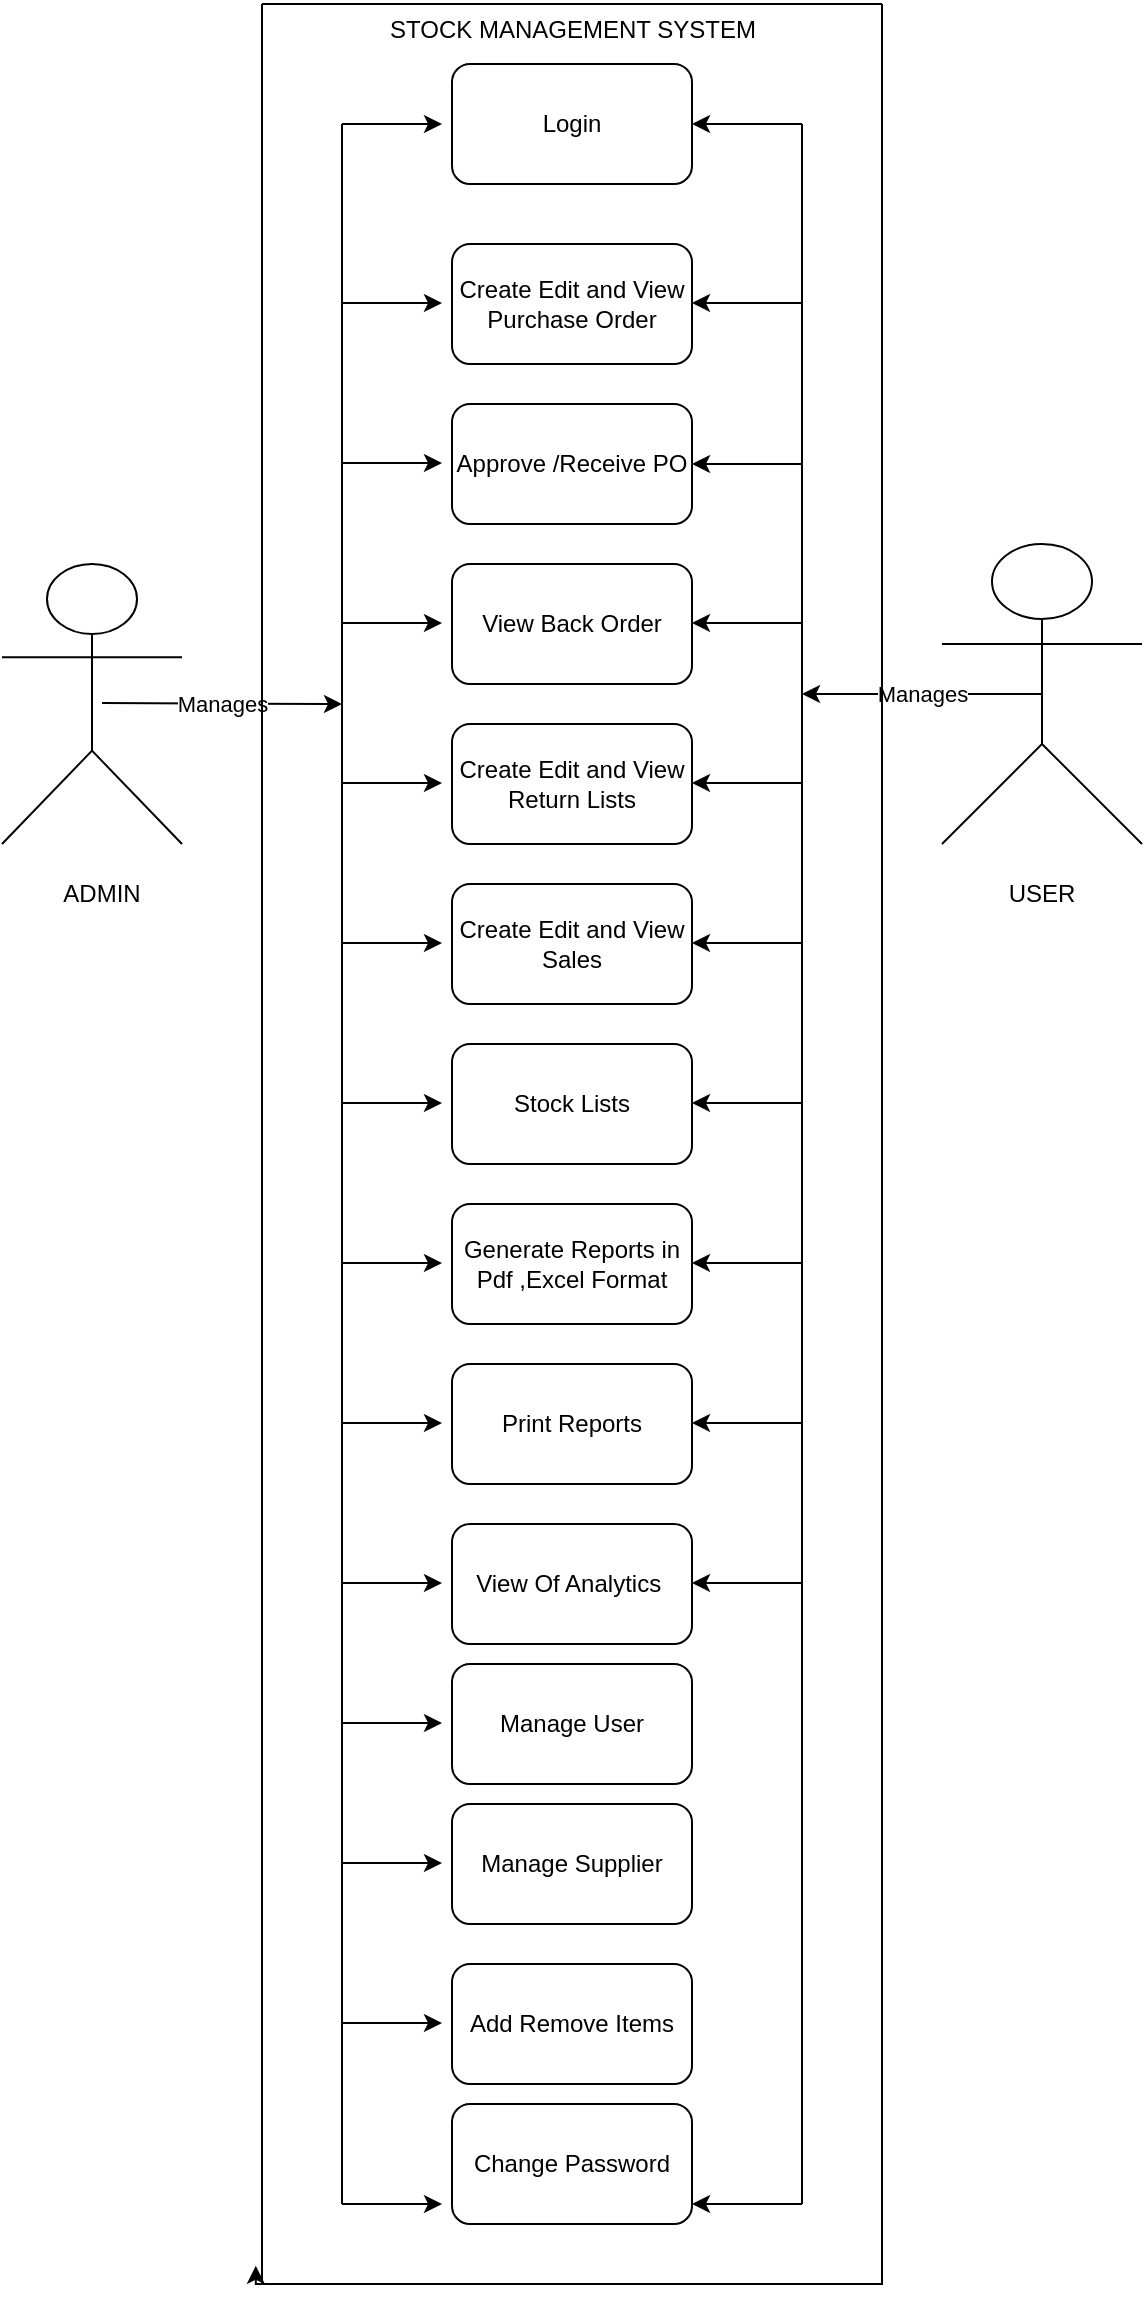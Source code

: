 <mxfile version="21.2.3" type="google">
  <diagram name="Page-1" id="9tysVYV49F9cZkwPsOqW">
    <mxGraphModel dx="880" dy="1695" grid="1" gridSize="10" guides="1" tooltips="1" connect="1" arrows="1" fold="1" page="1" pageScale="1" pageWidth="850" pageHeight="1100" math="0" shadow="0">
      <root>
        <mxCell id="0" />
        <mxCell id="1" parent="0" />
        <mxCell id="EhCZzmE_NGbjOJXCQqXo-9" value="" style="shape=umlActor;verticalLabelPosition=bottom;verticalAlign=top;html=1;outlineConnect=0;" vertex="1" parent="1">
          <mxGeometry x="80" y="250" width="90" height="140" as="geometry" />
        </mxCell>
        <mxCell id="EhCZzmE_NGbjOJXCQqXo-16" value="" style="shape=umlActor;verticalLabelPosition=bottom;verticalAlign=top;html=1;outlineConnect=0;" vertex="1" parent="1">
          <mxGeometry x="550" y="240" width="100" height="150" as="geometry" />
        </mxCell>
        <mxCell id="EhCZzmE_NGbjOJXCQqXo-17" value="Create Edit and View Purchase Order" style="rounded=1;whiteSpace=wrap;html=1;" vertex="1" parent="1">
          <mxGeometry x="305" y="90" width="120" height="60" as="geometry" />
        </mxCell>
        <mxCell id="EhCZzmE_NGbjOJXCQqXo-18" value="Approve /Receive PO" style="rounded=1;whiteSpace=wrap;html=1;" vertex="1" parent="1">
          <mxGeometry x="305" y="170" width="120" height="60" as="geometry" />
        </mxCell>
        <mxCell id="EhCZzmE_NGbjOJXCQqXo-20" value="View Back Order" style="rounded=1;whiteSpace=wrap;html=1;" vertex="1" parent="1">
          <mxGeometry x="305" y="250" width="120" height="60" as="geometry" />
        </mxCell>
        <mxCell id="EhCZzmE_NGbjOJXCQqXo-21" value="Create Edit and View Return Lists" style="rounded=1;whiteSpace=wrap;html=1;" vertex="1" parent="1">
          <mxGeometry x="305" y="330" width="120" height="60" as="geometry" />
        </mxCell>
        <mxCell id="EhCZzmE_NGbjOJXCQqXo-22" value="Create Edit and View Sales" style="rounded=1;whiteSpace=wrap;html=1;" vertex="1" parent="1">
          <mxGeometry x="305" y="410" width="120" height="60" as="geometry" />
        </mxCell>
        <mxCell id="EhCZzmE_NGbjOJXCQqXo-23" value="Stock Lists" style="rounded=1;whiteSpace=wrap;html=1;" vertex="1" parent="1">
          <mxGeometry x="305" y="490" width="120" height="60" as="geometry" />
        </mxCell>
        <mxCell id="EhCZzmE_NGbjOJXCQqXo-25" value="Generate Reports in Pdf ,Excel Format" style="rounded=1;whiteSpace=wrap;html=1;" vertex="1" parent="1">
          <mxGeometry x="305" y="570" width="120" height="60" as="geometry" />
        </mxCell>
        <mxCell id="EhCZzmE_NGbjOJXCQqXo-26" value="Print Reports" style="rounded=1;whiteSpace=wrap;html=1;" vertex="1" parent="1">
          <mxGeometry x="305" y="650" width="120" height="60" as="geometry" />
        </mxCell>
        <mxCell id="EhCZzmE_NGbjOJXCQqXo-27" value="View Of Analytics&amp;nbsp;" style="rounded=1;whiteSpace=wrap;html=1;" vertex="1" parent="1">
          <mxGeometry x="305" y="730" width="120" height="60" as="geometry" />
        </mxCell>
        <mxCell id="EhCZzmE_NGbjOJXCQqXo-28" value="Manage User" style="rounded=1;whiteSpace=wrap;html=1;" vertex="1" parent="1">
          <mxGeometry x="305" y="800" width="120" height="60" as="geometry" />
        </mxCell>
        <mxCell id="EhCZzmE_NGbjOJXCQqXo-29" value="Add Remove Items" style="rounded=1;whiteSpace=wrap;html=1;" vertex="1" parent="1">
          <mxGeometry x="305" y="950" width="120" height="60" as="geometry" />
        </mxCell>
        <mxCell id="EhCZzmE_NGbjOJXCQqXo-30" value="Change Password" style="rounded=1;whiteSpace=wrap;html=1;" vertex="1" parent="1">
          <mxGeometry x="305" y="1020" width="120" height="60" as="geometry" />
        </mxCell>
        <mxCell id="EhCZzmE_NGbjOJXCQqXo-32" value="Manage Supplier" style="rounded=1;whiteSpace=wrap;html=1;" vertex="1" parent="1">
          <mxGeometry x="305" y="870" width="120" height="60" as="geometry" />
        </mxCell>
        <mxCell id="EhCZzmE_NGbjOJXCQqXo-33" value="ADMIN" style="text;html=1;strokeColor=none;fillColor=none;align=center;verticalAlign=middle;whiteSpace=wrap;rounded=0;" vertex="1" parent="1">
          <mxGeometry x="100" y="400" width="60" height="30" as="geometry" />
        </mxCell>
        <mxCell id="EhCZzmE_NGbjOJXCQqXo-34" value="USER" style="text;html=1;strokeColor=none;fillColor=none;align=center;verticalAlign=middle;whiteSpace=wrap;rounded=0;" vertex="1" parent="1">
          <mxGeometry x="570" y="400" width="60" height="30" as="geometry" />
        </mxCell>
        <mxCell id="EhCZzmE_NGbjOJXCQqXo-41" value="" style="endArrow=none;html=1;rounded=0;" edge="1" parent="1">
          <mxGeometry width="50" height="50" relative="1" as="geometry">
            <mxPoint x="250" y="1070" as="sourcePoint" />
            <mxPoint x="250" y="30" as="targetPoint" />
            <Array as="points" />
          </mxGeometry>
        </mxCell>
        <mxCell id="EhCZzmE_NGbjOJXCQqXo-42" value="" style="endArrow=classic;html=1;rounded=0;" edge="1" parent="1">
          <mxGeometry width="50" height="50" relative="1" as="geometry">
            <mxPoint x="250" y="30" as="sourcePoint" />
            <mxPoint x="300" y="30" as="targetPoint" />
          </mxGeometry>
        </mxCell>
        <mxCell id="EhCZzmE_NGbjOJXCQqXo-43" value="" style="endArrow=classic;html=1;rounded=0;" edge="1" parent="1">
          <mxGeometry width="50" height="50" relative="1" as="geometry">
            <mxPoint x="250" y="1070" as="sourcePoint" />
            <mxPoint x="300" y="1070" as="targetPoint" />
          </mxGeometry>
        </mxCell>
        <mxCell id="EhCZzmE_NGbjOJXCQqXo-44" value="" style="endArrow=classic;html=1;rounded=0;" edge="1" parent="1">
          <mxGeometry width="50" height="50" relative="1" as="geometry">
            <mxPoint x="250" y="119.5" as="sourcePoint" />
            <mxPoint x="300" y="119.5" as="targetPoint" />
          </mxGeometry>
        </mxCell>
        <mxCell id="EhCZzmE_NGbjOJXCQqXo-45" value="" style="endArrow=classic;html=1;rounded=0;" edge="1" parent="1">
          <mxGeometry width="50" height="50" relative="1" as="geometry">
            <mxPoint x="250" y="199.5" as="sourcePoint" />
            <mxPoint x="300" y="199.5" as="targetPoint" />
          </mxGeometry>
        </mxCell>
        <mxCell id="EhCZzmE_NGbjOJXCQqXo-46" value="" style="endArrow=classic;html=1;rounded=0;" edge="1" parent="1">
          <mxGeometry width="50" height="50" relative="1" as="geometry">
            <mxPoint x="250" y="279.5" as="sourcePoint" />
            <mxPoint x="300" y="279.5" as="targetPoint" />
          </mxGeometry>
        </mxCell>
        <mxCell id="EhCZzmE_NGbjOJXCQqXo-47" value="" style="endArrow=classic;html=1;rounded=0;" edge="1" parent="1">
          <mxGeometry width="50" height="50" relative="1" as="geometry">
            <mxPoint x="250" y="359.5" as="sourcePoint" />
            <mxPoint x="300" y="359.5" as="targetPoint" />
          </mxGeometry>
        </mxCell>
        <mxCell id="EhCZzmE_NGbjOJXCQqXo-48" value="" style="endArrow=classic;html=1;rounded=0;" edge="1" parent="1">
          <mxGeometry width="50" height="50" relative="1" as="geometry">
            <mxPoint x="250" y="439.5" as="sourcePoint" />
            <mxPoint x="300" y="439.5" as="targetPoint" />
          </mxGeometry>
        </mxCell>
        <mxCell id="EhCZzmE_NGbjOJXCQqXo-49" value="" style="endArrow=classic;html=1;rounded=0;" edge="1" parent="1">
          <mxGeometry width="50" height="50" relative="1" as="geometry">
            <mxPoint x="250" y="519.5" as="sourcePoint" />
            <mxPoint x="300" y="519.5" as="targetPoint" />
          </mxGeometry>
        </mxCell>
        <mxCell id="EhCZzmE_NGbjOJXCQqXo-50" value="" style="endArrow=classic;html=1;rounded=0;" edge="1" parent="1">
          <mxGeometry width="50" height="50" relative="1" as="geometry">
            <mxPoint x="250" y="599.5" as="sourcePoint" />
            <mxPoint x="300" y="599.5" as="targetPoint" />
          </mxGeometry>
        </mxCell>
        <mxCell id="EhCZzmE_NGbjOJXCQqXo-51" value="" style="endArrow=classic;html=1;rounded=0;" edge="1" parent="1">
          <mxGeometry width="50" height="50" relative="1" as="geometry">
            <mxPoint x="250" y="679.5" as="sourcePoint" />
            <mxPoint x="300" y="679.5" as="targetPoint" />
          </mxGeometry>
        </mxCell>
        <mxCell id="EhCZzmE_NGbjOJXCQqXo-52" value="" style="endArrow=classic;html=1;rounded=0;" edge="1" parent="1">
          <mxGeometry width="50" height="50" relative="1" as="geometry">
            <mxPoint x="250" y="759.5" as="sourcePoint" />
            <mxPoint x="300" y="759.5" as="targetPoint" />
          </mxGeometry>
        </mxCell>
        <mxCell id="EhCZzmE_NGbjOJXCQqXo-53" value="" style="endArrow=classic;html=1;rounded=0;" edge="1" parent="1">
          <mxGeometry width="50" height="50" relative="1" as="geometry">
            <mxPoint x="250" y="829.5" as="sourcePoint" />
            <mxPoint x="300" y="829.5" as="targetPoint" />
          </mxGeometry>
        </mxCell>
        <mxCell id="EhCZzmE_NGbjOJXCQqXo-54" value="" style="endArrow=classic;html=1;rounded=0;" edge="1" parent="1">
          <mxGeometry width="50" height="50" relative="1" as="geometry">
            <mxPoint x="250" y="899.5" as="sourcePoint" />
            <mxPoint x="300" y="899.5" as="targetPoint" />
          </mxGeometry>
        </mxCell>
        <mxCell id="EhCZzmE_NGbjOJXCQqXo-55" value="" style="endArrow=classic;html=1;rounded=0;" edge="1" parent="1">
          <mxGeometry width="50" height="50" relative="1" as="geometry">
            <mxPoint x="250" y="979.5" as="sourcePoint" />
            <mxPoint x="300" y="979.5" as="targetPoint" />
          </mxGeometry>
        </mxCell>
        <mxCell id="EhCZzmE_NGbjOJXCQqXo-56" value="Manages" style="endArrow=classic;html=1;rounded=0;exitX=0.5;exitY=0.5;exitDx=0;exitDy=0;exitPerimeter=0;" edge="1" parent="1" source="EhCZzmE_NGbjOJXCQqXo-16">
          <mxGeometry relative="1" as="geometry">
            <mxPoint x="610" y="330" as="sourcePoint" />
            <mxPoint x="480" y="315" as="targetPoint" />
          </mxGeometry>
        </mxCell>
        <mxCell id="EhCZzmE_NGbjOJXCQqXo-65" value="" style="endArrow=none;html=1;rounded=0;" edge="1" parent="1">
          <mxGeometry width="50" height="50" relative="1" as="geometry">
            <mxPoint x="480" y="1070" as="sourcePoint" />
            <mxPoint x="480" y="30" as="targetPoint" />
          </mxGeometry>
        </mxCell>
        <mxCell id="EhCZzmE_NGbjOJXCQqXo-66" value="" style="endArrow=classic;html=1;rounded=0;" edge="1" parent="1">
          <mxGeometry width="50" height="50" relative="1" as="geometry">
            <mxPoint x="480" y="30" as="sourcePoint" />
            <mxPoint x="425" y="30" as="targetPoint" />
          </mxGeometry>
        </mxCell>
        <mxCell id="EhCZzmE_NGbjOJXCQqXo-67" value="" style="endArrow=classic;html=1;rounded=0;" edge="1" parent="1">
          <mxGeometry width="50" height="50" relative="1" as="geometry">
            <mxPoint x="480" y="119.5" as="sourcePoint" />
            <mxPoint x="425" y="119.5" as="targetPoint" />
          </mxGeometry>
        </mxCell>
        <mxCell id="EhCZzmE_NGbjOJXCQqXo-68" value="" style="endArrow=classic;html=1;rounded=0;" edge="1" parent="1">
          <mxGeometry width="50" height="50" relative="1" as="geometry">
            <mxPoint x="480" y="200" as="sourcePoint" />
            <mxPoint x="425" y="200" as="targetPoint" />
          </mxGeometry>
        </mxCell>
        <mxCell id="EhCZzmE_NGbjOJXCQqXo-69" value="" style="endArrow=classic;html=1;rounded=0;" edge="1" parent="1">
          <mxGeometry width="50" height="50" relative="1" as="geometry">
            <mxPoint x="480" y="279.5" as="sourcePoint" />
            <mxPoint x="425" y="279.5" as="targetPoint" />
          </mxGeometry>
        </mxCell>
        <mxCell id="EhCZzmE_NGbjOJXCQqXo-70" value="" style="endArrow=classic;html=1;rounded=0;" edge="1" parent="1">
          <mxGeometry width="50" height="50" relative="1" as="geometry">
            <mxPoint x="480" y="359.5" as="sourcePoint" />
            <mxPoint x="425" y="359.5" as="targetPoint" />
          </mxGeometry>
        </mxCell>
        <mxCell id="EhCZzmE_NGbjOJXCQqXo-71" value="" style="endArrow=classic;html=1;rounded=0;" edge="1" parent="1">
          <mxGeometry width="50" height="50" relative="1" as="geometry">
            <mxPoint x="480" y="439.5" as="sourcePoint" />
            <mxPoint x="425" y="439.5" as="targetPoint" />
          </mxGeometry>
        </mxCell>
        <mxCell id="EhCZzmE_NGbjOJXCQqXo-72" value="" style="endArrow=classic;html=1;rounded=0;" edge="1" parent="1">
          <mxGeometry width="50" height="50" relative="1" as="geometry">
            <mxPoint x="480" y="519.5" as="sourcePoint" />
            <mxPoint x="425" y="519.5" as="targetPoint" />
          </mxGeometry>
        </mxCell>
        <mxCell id="EhCZzmE_NGbjOJXCQqXo-73" value="" style="endArrow=classic;html=1;rounded=0;" edge="1" parent="1">
          <mxGeometry width="50" height="50" relative="1" as="geometry">
            <mxPoint x="480" y="599.5" as="sourcePoint" />
            <mxPoint x="425" y="599.5" as="targetPoint" />
          </mxGeometry>
        </mxCell>
        <mxCell id="EhCZzmE_NGbjOJXCQqXo-74" value="" style="endArrow=classic;html=1;rounded=0;" edge="1" parent="1">
          <mxGeometry width="50" height="50" relative="1" as="geometry">
            <mxPoint x="480" y="679.5" as="sourcePoint" />
            <mxPoint x="425" y="679.5" as="targetPoint" />
          </mxGeometry>
        </mxCell>
        <mxCell id="EhCZzmE_NGbjOJXCQqXo-75" value="" style="endArrow=classic;html=1;rounded=0;" edge="1" parent="1">
          <mxGeometry width="50" height="50" relative="1" as="geometry">
            <mxPoint x="480" y="759.5" as="sourcePoint" />
            <mxPoint x="425" y="759.5" as="targetPoint" />
          </mxGeometry>
        </mxCell>
        <mxCell id="EhCZzmE_NGbjOJXCQqXo-76" value="" style="endArrow=classic;html=1;rounded=0;" edge="1" parent="1">
          <mxGeometry width="50" height="50" relative="1" as="geometry">
            <mxPoint x="480" y="1070" as="sourcePoint" />
            <mxPoint x="425" y="1070" as="targetPoint" />
          </mxGeometry>
        </mxCell>
        <mxCell id="EhCZzmE_NGbjOJXCQqXo-79" value="Manages" style="endArrow=classic;html=1;rounded=0;" edge="1" parent="1">
          <mxGeometry relative="1" as="geometry">
            <mxPoint x="130" y="319.5" as="sourcePoint" />
            <mxPoint x="250" y="320" as="targetPoint" />
          </mxGeometry>
        </mxCell>
        <mxCell id="EhCZzmE_NGbjOJXCQqXo-80" value="" style="swimlane;startSize=0;" vertex="1" parent="1">
          <mxGeometry x="210" y="-30" width="310" height="1140" as="geometry" />
        </mxCell>
        <mxCell id="EhCZzmE_NGbjOJXCQqXo-11" value="Login" style="rounded=1;whiteSpace=wrap;html=1;" vertex="1" parent="EhCZzmE_NGbjOJXCQqXo-80">
          <mxGeometry x="95" y="30" width="120" height="60" as="geometry" />
        </mxCell>
        <mxCell id="EhCZzmE_NGbjOJXCQqXo-83" value="STOCK MANAGEMENT SYSTEM" style="text;html=1;align=center;verticalAlign=middle;resizable=0;points=[];autosize=1;strokeColor=none;fillColor=none;" vertex="1" parent="EhCZzmE_NGbjOJXCQqXo-80">
          <mxGeometry x="50" y="-2" width="210" height="30" as="geometry" />
        </mxCell>
        <mxCell id="EhCZzmE_NGbjOJXCQqXo-85" style="edgeStyle=orthogonalEdgeStyle;rounded=0;orthogonalLoop=1;jettySize=auto;html=1;exitX=0;exitY=1;exitDx=0;exitDy=0;entryX=-0.01;entryY=0.992;entryDx=0;entryDy=0;entryPerimeter=0;" edge="1" parent="1" source="EhCZzmE_NGbjOJXCQqXo-80" target="EhCZzmE_NGbjOJXCQqXo-80">
          <mxGeometry relative="1" as="geometry" />
        </mxCell>
      </root>
    </mxGraphModel>
  </diagram>
</mxfile>
